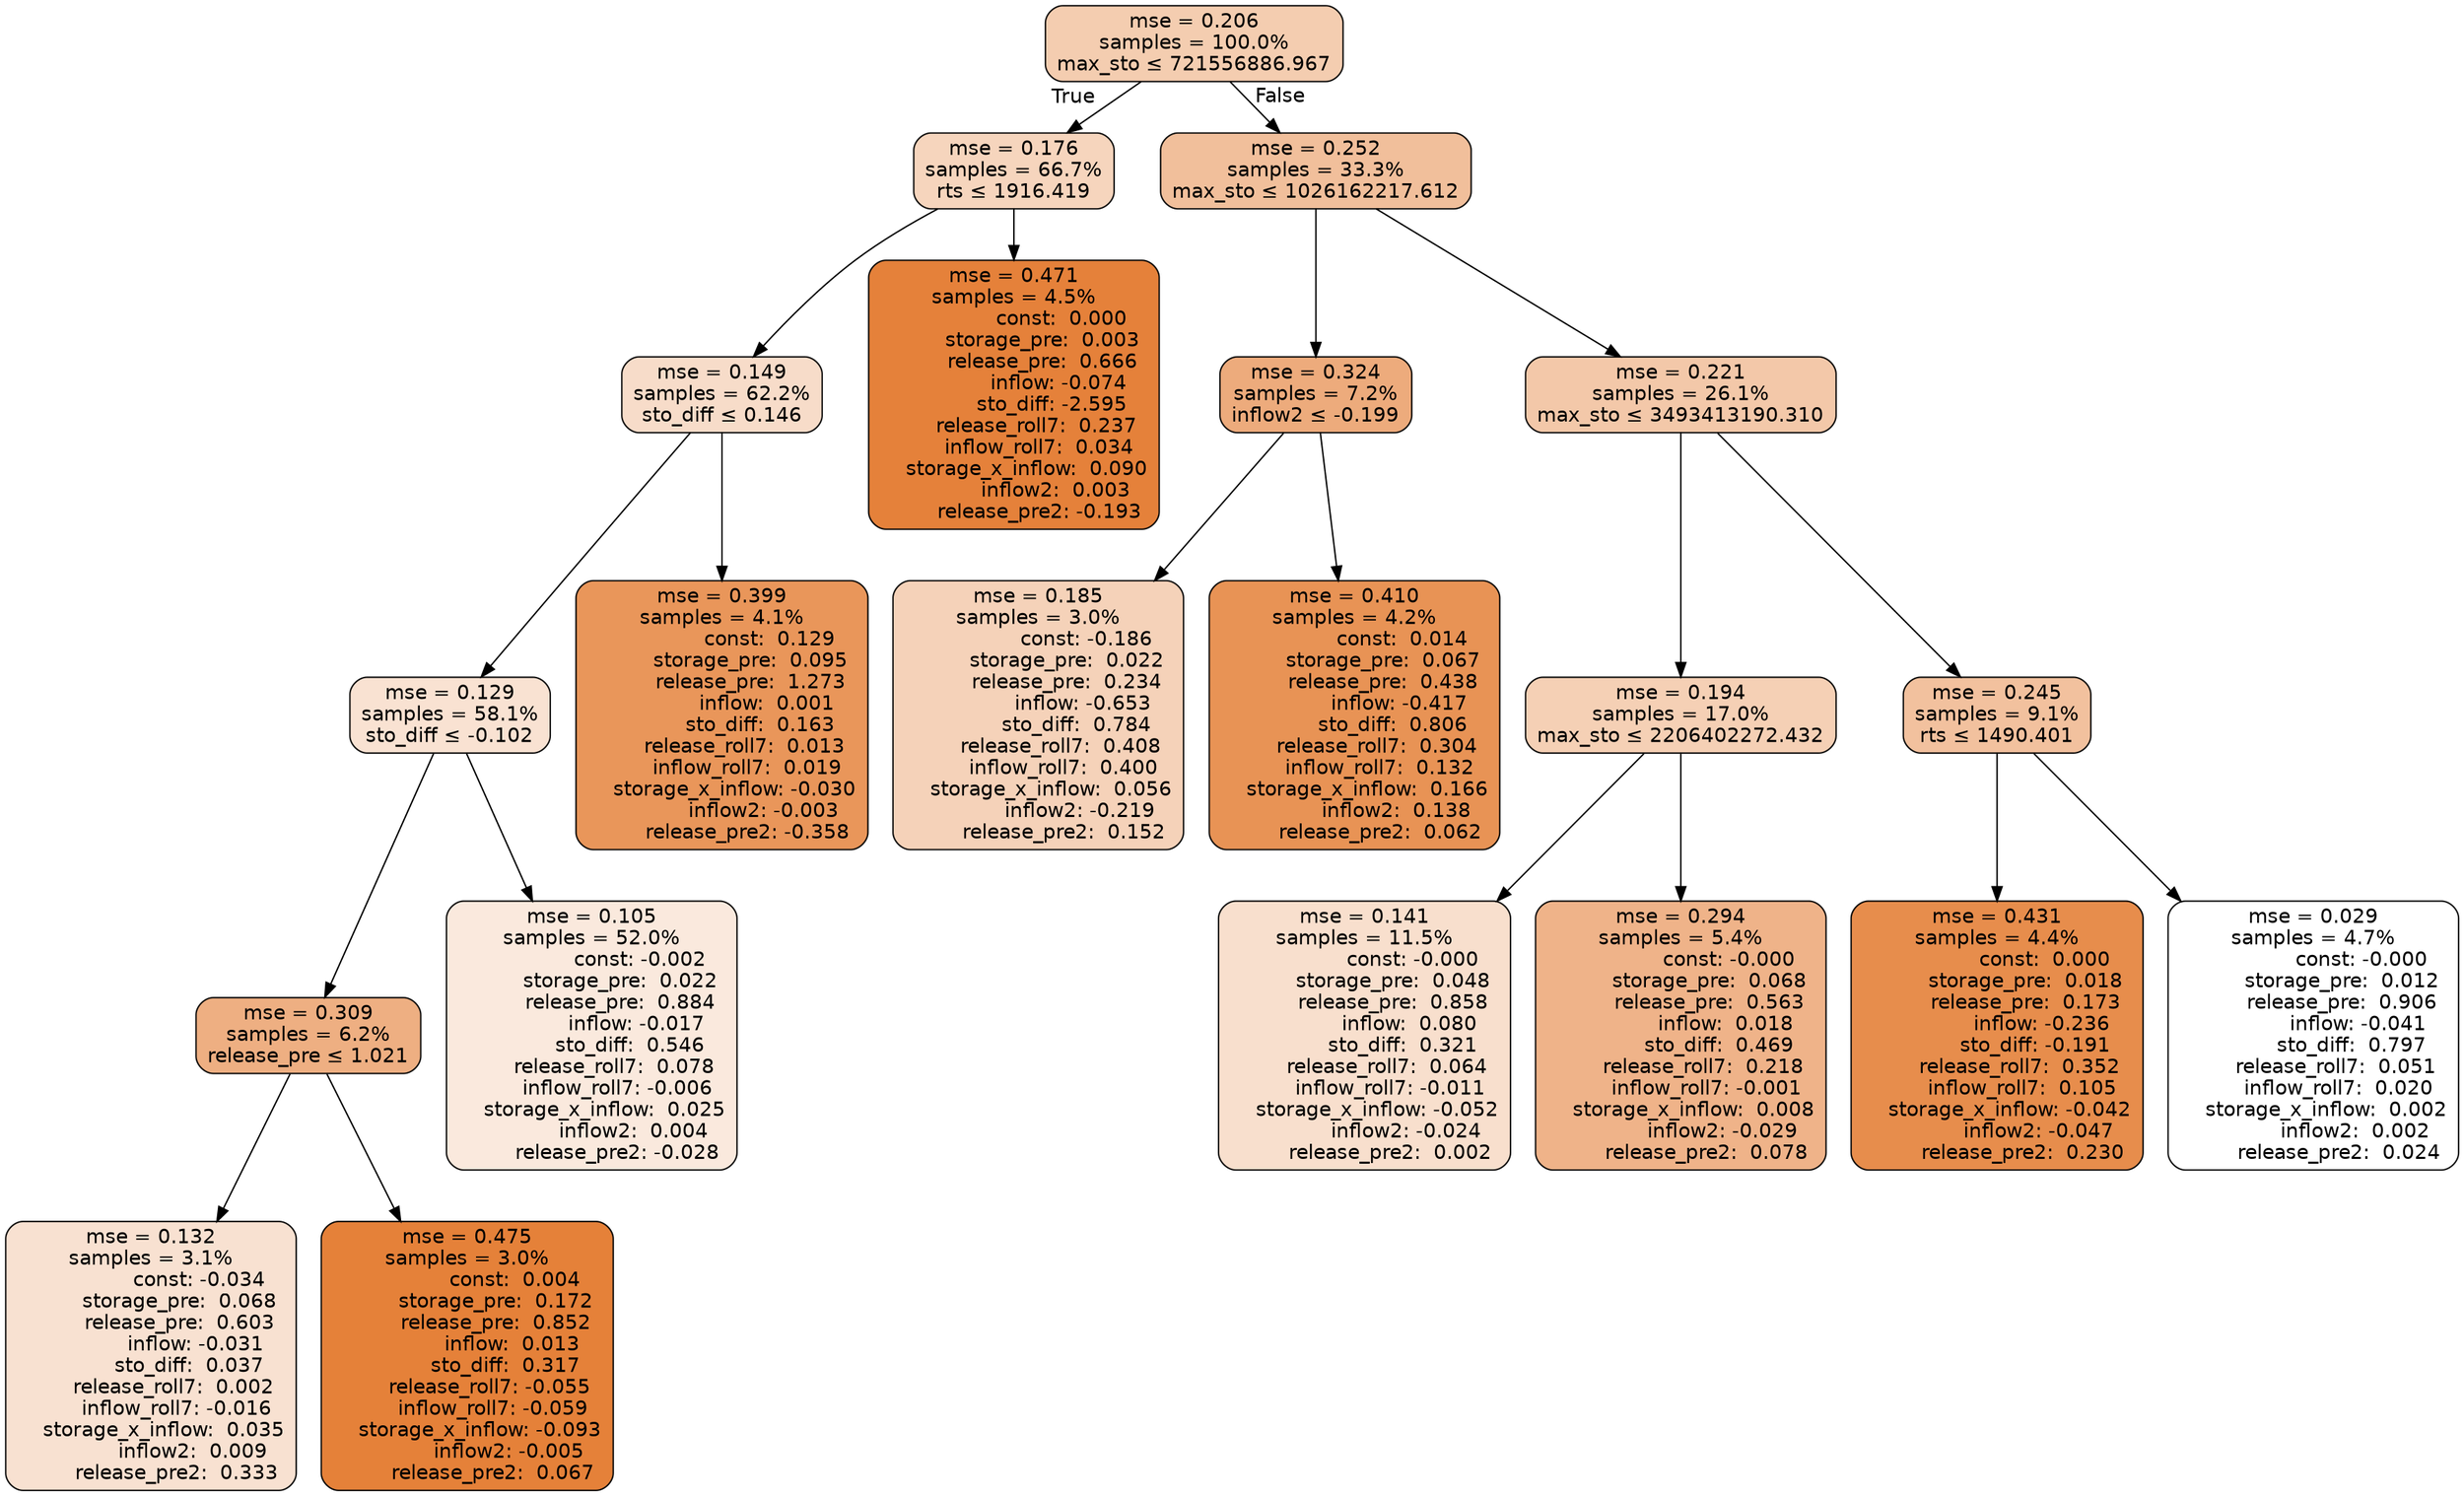 digraph tree {
bgcolor="transparent"
node [shape=rectangle, style="filled, rounded", color="black", fontname=helvetica] ;
edge [fontname=helvetica] ;
	"0" [label="mse = 0.206
samples = 100.0%
max_sto &le; 721556886.967", fillcolor="#f4cdb0"]
	"1" [label="mse = 0.176
samples = 66.7%
rts &le; 1916.419", fillcolor="#f6d5bd"]
	"2" [label="mse = 0.149
samples = 62.2%
sto_diff &le; 0.146", fillcolor="#f7dcc9"]
	"3" [label="mse = 0.129
samples = 58.1%
sto_diff &le; -0.102", fillcolor="#f9e2d2"]
	"4" [label="mse = 0.309
samples = 6.2%
release_pre &le; 1.021", fillcolor="#eeaf82"]
	"5" [label="mse = 0.132
samples = 3.1%
               const: -0.034
         storage_pre:  0.068
         release_pre:  0.603
              inflow: -0.031
            sto_diff:  0.037
       release_roll7:  0.002
        inflow_roll7: -0.016
    storage_x_inflow:  0.035
             inflow2:  0.009
        release_pre2:  0.333", fillcolor="#f8e1d1"]
	"6" [label="mse = 0.475
samples = 3.0%
               const:  0.004
         storage_pre:  0.172
         release_pre:  0.852
              inflow:  0.013
            sto_diff:  0.317
       release_roll7: -0.055
        inflow_roll7: -0.059
    storage_x_inflow: -0.093
             inflow2: -0.005
        release_pre2:  0.067", fillcolor="#e58139"]
	"7" [label="mse = 0.105
samples = 52.0%
               const: -0.002
         storage_pre:  0.022
         release_pre:  0.884
              inflow: -0.017
            sto_diff:  0.546
       release_roll7:  0.078
        inflow_roll7: -0.006
    storage_x_inflow:  0.025
             inflow2:  0.004
        release_pre2: -0.028", fillcolor="#fae9dd"]
	"8" [label="mse = 0.399
samples = 4.1%
               const:  0.129
         storage_pre:  0.095
         release_pre:  1.273
              inflow:  0.001
            sto_diff:  0.163
       release_roll7:  0.013
        inflow_roll7:  0.019
    storage_x_inflow: -0.030
             inflow2: -0.003
        release_pre2: -0.358", fillcolor="#e9965a"]
	"9" [label="mse = 0.471
samples = 4.5%
               const:  0.000
         storage_pre:  0.003
         release_pre:  0.666
              inflow: -0.074
            sto_diff: -2.595
       release_roll7:  0.237
        inflow_roll7:  0.034
    storage_x_inflow:  0.090
             inflow2:  0.003
        release_pre2: -0.193", fillcolor="#e5813a"]
	"10" [label="mse = 0.252
samples = 33.3%
max_sto &le; 1026162217.612", fillcolor="#f1bf9b"]
	"11" [label="mse = 0.324
samples = 7.2%
inflow2 &le; -0.199", fillcolor="#edab7c"]
	"12" [label="mse = 0.185
samples = 3.0%
               const: -0.186
         storage_pre:  0.022
         release_pre:  0.234
              inflow: -0.653
            sto_diff:  0.784
       release_roll7:  0.408
        inflow_roll7:  0.400
    storage_x_inflow:  0.056
             inflow2: -0.219
        release_pre2:  0.152", fillcolor="#f5d2b9"]
	"13" [label="mse = 0.410
samples = 4.2%
               const:  0.014
         storage_pre:  0.067
         release_pre:  0.438
              inflow: -0.417
            sto_diff:  0.806
       release_roll7:  0.304
        inflow_roll7:  0.132
    storage_x_inflow:  0.166
             inflow2:  0.138
        release_pre2:  0.062", fillcolor="#e89355"]
	"14" [label="mse = 0.221
samples = 26.1%
max_sto &le; 3493413190.310", fillcolor="#f3c8a9"]
	"15" [label="mse = 0.194
samples = 17.0%
max_sto &le; 2206402272.432", fillcolor="#f5d0b5"]
	"16" [label="mse = 0.141
samples = 11.5%
               const: -0.000
         storage_pre:  0.048
         release_pre:  0.858
              inflow:  0.080
            sto_diff:  0.321
       release_roll7:  0.064
        inflow_roll7: -0.011
    storage_x_inflow: -0.052
             inflow2: -0.024
        release_pre2:  0.002", fillcolor="#f8dfcd"]
	"17" [label="mse = 0.294
samples = 5.4%
               const: -0.000
         storage_pre:  0.068
         release_pre:  0.563
              inflow:  0.018
            sto_diff:  0.469
       release_roll7:  0.218
        inflow_roll7: -0.001
    storage_x_inflow:  0.008
             inflow2: -0.029
        release_pre2:  0.078", fillcolor="#efb389"]
	"18" [label="mse = 0.245
samples = 9.1%
rts &le; 1490.401", fillcolor="#f2c19e"]
	"19" [label="mse = 0.431
samples = 4.4%
               const:  0.000
         storage_pre:  0.018
         release_pre:  0.173
              inflow: -0.236
            sto_diff: -0.191
       release_roll7:  0.352
        inflow_roll7:  0.105
    storage_x_inflow: -0.042
             inflow2: -0.047
        release_pre2:  0.230", fillcolor="#e78d4c"]
	"20" [label="mse = 0.029
samples = 4.7%
               const: -0.000
         storage_pre:  0.012
         release_pre:  0.906
              inflow: -0.041
            sto_diff:  0.797
       release_roll7:  0.051
        inflow_roll7:  0.020
    storage_x_inflow:  0.002
             inflow2:  0.002
        release_pre2:  0.024", fillcolor="#ffffff"]

	"0" -> "1" [labeldistance=2.5, labelangle=45, headlabel="True"]
	"1" -> "2"
	"2" -> "3"
	"3" -> "4"
	"4" -> "5"
	"4" -> "6"
	"3" -> "7"
	"2" -> "8"
	"1" -> "9"
	"0" -> "10" [labeldistance=2.5, labelangle=-45, headlabel="False"]
	"10" -> "11"
	"11" -> "12"
	"11" -> "13"
	"10" -> "14"
	"14" -> "15"
	"15" -> "16"
	"15" -> "17"
	"14" -> "18"
	"18" -> "19"
	"18" -> "20"
}

